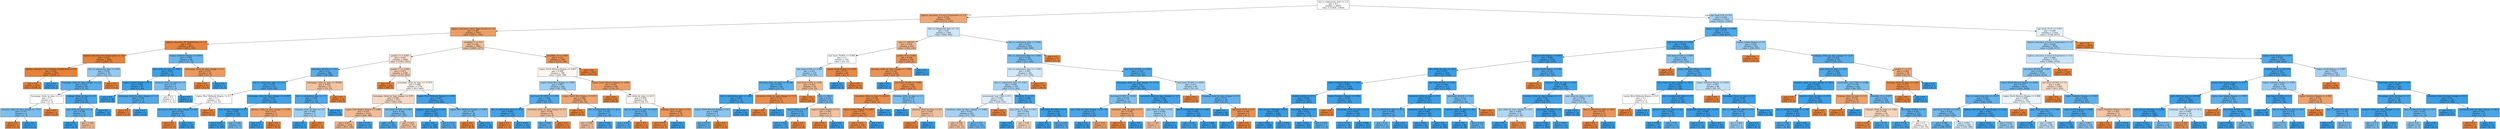 digraph Tree {
node [shape=box, style="filled", color="black"] ;
0 [label="due_vs_submission_date <= 1.0\ngini = 0.5\nsamples = 26852\nvalue = [13426, 13426]", fillcolor="#e5813900"] ;
1 [label="highest_education_A Level or Equivalent <= 1.0\ngini = 0.358\nsamples = 9357\nvalue = [7174, 2183]", fillcolor="#e58139b1"] ;
0 -> 1 [labeldistance=2.5, labelangle=45, headlabel="True"] ;
2 [label="highest_education_Lower Than A Level <= 1.0\ngini = 0.287\nsamples = 7953\nvalue = [6572, 1381]", fillcolor="#e58139c9"] ;
1 -> 2 ;
3 [label="highest_education_HE Qualification <= 1.0\ngini = 0.05\nsamples = 4071\nvalue = [3967, 104]", fillcolor="#e58139f8"] ;
2 -> 3 ;
4 [label="highest_education_No Formal quals <= 1.0\ngini = 0.016\nsamples = 3982\nvalue = [3950, 32]", fillcolor="#e58139fd"] ;
3 -> 4 ;
5 [label="highest_education_Post Graduate Qualification <= 0.5\ngini = 0.001\nsamples = 3937\nvalue = [3936, 1]", fillcolor="#e58139ff"] ;
4 -> 5 ;
6 [label="gini = 0.0\nsamples = 3936\nvalue = [3936, 0]", fillcolor="#e58139ff"] ;
5 -> 6 ;
7 [label="gini = 0.0\nsamples = 1\nvalue = [0, 1]", fillcolor="#399de5ff"] ;
5 -> 7 ;
8 [label="due_vs_submission_date <= 0.06\ngini = 0.429\nsamples = 45\nvalue = [14, 31]", fillcolor="#399de58c"] ;
4 -> 8 ;
9 [label="homepage_clicks_by_days_change <= -1.5\ngini = 0.239\nsamples = 36\nvalue = [5, 31]", fillcolor="#399de5d6"] ;
8 -> 9 ;
10 [label="homepage_clicks_by_days <= 1.0\ngini = 0.5\nsamples = 6\nvalue = [3, 3]", fillcolor="#e5813900"] ;
9 -> 10 ;
11 [label="resource_clicks_by_days_change <= -37.0\ngini = 0.375\nsamples = 4\nvalue = [1, 3]", fillcolor="#399de5aa"] ;
10 -> 11 ;
12 [label="gini = 0.0\nsamples = 1\nvalue = [1, 0]", fillcolor="#e58139ff"] ;
11 -> 12 ;
13 [label="gini = 0.0\nsamples = 3\nvalue = [0, 3]", fillcolor="#399de5ff"] ;
11 -> 13 ;
14 [label="gini = 0.0\nsamples = 2\nvalue = [2, 0]", fillcolor="#e58139ff"] ;
10 -> 14 ;
15 [label="subpage_clicks_by_days <= 0.5\ngini = 0.124\nsamples = 30\nvalue = [2, 28]", fillcolor="#399de5ed"] ;
9 -> 15 ;
16 [label="quiz_clicks_by_days <= 3.0\ngini = 0.298\nsamples = 11\nvalue = [2, 9]", fillcolor="#399de5c6"] ;
15 -> 16 ;
17 [label="gini = 0.0\nsamples = 8\nvalue = [0, 8]", fillcolor="#399de5ff"] ;
16 -> 17 ;
18 [label="gini = 0.444\nsamples = 3\nvalue = [2, 1]", fillcolor="#e581397f"] ;
16 -> 18 ;
19 [label="gini = 0.0\nsamples = 19\nvalue = [0, 19]", fillcolor="#399de5ff"] ;
15 -> 19 ;
20 [label="gini = 0.0\nsamples = 9\nvalue = [9, 0]", fillcolor="#e58139ff"] ;
8 -> 20 ;
21 [label="region_Yorkshire Region <= 0.003\ngini = 0.309\nsamples = 89\nvalue = [17, 72]", fillcolor="#399de5c3"] ;
3 -> 21 ;
22 [label="quiz_clicks_by_days <= 100.0\ngini = 0.055\nsamples = 71\nvalue = [2, 69]", fillcolor="#399de5f8"] ;
21 -> 22 ;
23 [label="region_London Region <= 0.5\ngini = 0.029\nsamples = 67\nvalue = [1, 66]", fillcolor="#399de5fb"] ;
22 -> 23 ;
24 [label="gini = 0.0\nsamples = 58\nvalue = [0, 58]", fillcolor="#399de5ff"] ;
23 -> 24 ;
25 [label="homepage_clicks_by_days_change <= -1.5\ngini = 0.198\nsamples = 9\nvalue = [1, 8]", fillcolor="#399de5df"] ;
23 -> 25 ;
26 [label="gini = 0.0\nsamples = 1\nvalue = [1, 0]", fillcolor="#e58139ff"] ;
25 -> 26 ;
27 [label="gini = 0.0\nsamples = 8\nvalue = [0, 8]", fillcolor="#399de5ff"] ;
25 -> 27 ;
28 [label="forumng_clicks_by_days <= 1.5\ngini = 0.375\nsamples = 4\nvalue = [1, 3]", fillcolor="#399de5aa"] ;
22 -> 28 ;
29 [label="gini = 0.5\nsamples = 2\nvalue = [1, 1]", fillcolor="#e5813900"] ;
28 -> 29 ;
30 [label="gini = 0.0\nsamples = 2\nvalue = [0, 2]", fillcolor="#399de5ff"] ;
28 -> 30 ;
31 [label="homepage_clicks_by_days_change <= 2.5\ngini = 0.278\nsamples = 18\nvalue = [15, 3]", fillcolor="#e58139cc"] ;
21 -> 31 ;
32 [label="gini = 0.0\nsamples = 15\nvalue = [15, 0]", fillcolor="#e58139ff"] ;
31 -> 32 ;
33 [label="gini = 0.0\nsamples = 3\nvalue = [0, 3]", fillcolor="#399de5ff"] ;
31 -> 33 ;
34 [label="disability_Y <= 0.0\ngini = 0.441\nsamples = 3882\nvalue = [2605, 1277]", fillcolor="#e5813982"] ;
2 -> 34 ;
35 [label="gender_F <= 0.001\ngini = 0.493\nsamples = 2484\nvalue = [1393, 1091]", fillcolor="#e5813937"] ;
34 -> 35 ;
36 [label="imd_band_40-50% <= 0.03\ngini = 0.23\nsamples = 286\nvalue = [38, 248]", fillcolor="#399de5d8"] ;
35 -> 36 ;
37 [label="due_vs_submission_date <= -23.5\ngini = 0.137\nsamples = 257\nvalue = [19, 238]", fillcolor="#399de5eb"] ;
36 -> 37 ;
38 [label="region_West Midlands Region <= 0.5\ngini = 0.5\nsamples = 20\nvalue = [10, 10]", fillcolor="#e5813900"] ;
37 -> 38 ;
39 [label="oucontent_clicks_by_days_change <= -4.0\ngini = 0.165\nsamples = 11\nvalue = [1, 10]", fillcolor="#399de5e6"] ;
38 -> 39 ;
40 [label="gini = 0.0\nsamples = 1\nvalue = [1, 0]", fillcolor="#e58139ff"] ;
39 -> 40 ;
41 [label="gini = 0.0\nsamples = 10\nvalue = [0, 10]", fillcolor="#399de5ff"] ;
39 -> 41 ;
42 [label="gini = 0.0\nsamples = 9\nvalue = [9, 0]", fillcolor="#e58139ff"] ;
38 -> 42 ;
43 [label="homepage_clicks_by_days_change <= 26.306\ngini = 0.073\nsamples = 237\nvalue = [9, 228]", fillcolor="#399de5f5"] ;
37 -> 43 ;
44 [label="num_of_prev_attempts <= 0.5\ngini = 0.042\nsamples = 232\nvalue = [5, 227]", fillcolor="#399de5f9"] ;
43 -> 44 ;
45 [label="gini = 0.027\nsamples = 223\nvalue = [3, 220]", fillcolor="#399de5fc"] ;
44 -> 45 ;
46 [label="gini = 0.346\nsamples = 9\nvalue = [2, 7]", fillcolor="#399de5b6"] ;
44 -> 46 ;
47 [label="glossary_clicks_by_days_change <= 0.301\ngini = 0.32\nsamples = 5\nvalue = [4, 1]", fillcolor="#e58139bf"] ;
43 -> 47 ;
48 [label="gini = 0.0\nsamples = 1\nvalue = [0, 1]", fillcolor="#399de5ff"] ;
47 -> 48 ;
49 [label="gini = 0.0\nsamples = 4\nvalue = [4, 0]", fillcolor="#e58139ff"] ;
47 -> 49 ;
50 [label="homepage_clicks_by_days <= 29.082\ngini = 0.452\nsamples = 29\nvalue = [19, 10]", fillcolor="#e5813979"] ;
36 -> 50 ;
51 [label="due_vs_submission_date <= -7.5\ngini = 0.165\nsamples = 11\nvalue = [1, 10]", fillcolor="#399de5e6"] ;
50 -> 51 ;
52 [label="subpage_clicks_by_days <= 3.0\ngini = 0.444\nsamples = 3\nvalue = [1, 2]", fillcolor="#399de57f"] ;
51 -> 52 ;
53 [label="gini = 0.0\nsamples = 2\nvalue = [0, 2]", fillcolor="#399de5ff"] ;
52 -> 53 ;
54 [label="gini = 0.0\nsamples = 1\nvalue = [1, 0]", fillcolor="#e58139ff"] ;
52 -> 54 ;
55 [label="gini = 0.0\nsamples = 8\nvalue = [0, 8]", fillcolor="#399de5ff"] ;
51 -> 55 ;
56 [label="gini = 0.0\nsamples = 18\nvalue = [18, 0]", fillcolor="#e58139ff"] ;
50 -> 56 ;
57 [label="gender_F <= 0.999\ngini = 0.473\nsamples = 2198\nvalue = [1355, 843]", fillcolor="#e5813960"] ;
35 -> 57 ;
58 [label="gini = 0.0\nsamples = 442\nvalue = [442, 0]", fillcolor="#e58139ff"] ;
57 -> 58 ;
59 [label="homepage_clicks_by_days <= 15.976\ngini = 0.499\nsamples = 1756\nvalue = [913, 843]", fillcolor="#e5813914"] ;
57 -> 59 ;
60 [label="homepage_clicks_by_days_change <= 0.95\ngini = 0.485\nsamples = 1537\nvalue = [903, 634]", fillcolor="#e581394c"] ;
59 -> 60 ;
61 [label="region_East Anglian Region <= 0.986\ngini = 0.435\nsamples = 1215\nvalue = [826, 389]", fillcolor="#e5813987"] ;
60 -> 61 ;
62 [label="gini = 0.412\nsamples = 1159\nvalue = [823, 336]", fillcolor="#e5813997"] ;
61 -> 62 ;
63 [label="gini = 0.101\nsamples = 56\nvalue = [3, 53]", fillcolor="#399de5f1"] ;
61 -> 63 ;
64 [label="imd_band_10-20% <= 0.003\ngini = 0.364\nsamples = 322\nvalue = [77, 245]", fillcolor="#399de5af"] ;
60 -> 64 ;
65 [label="gini = 0.156\nsamples = 235\nvalue = [20, 215]", fillcolor="#399de5e7"] ;
64 -> 65 ;
66 [label="gini = 0.452\nsamples = 87\nvalue = [57, 30]", fillcolor="#e5813979"] ;
64 -> 66 ;
67 [label="region_West Midlands Region <= 0.006\ngini = 0.087\nsamples = 219\nvalue = [10, 209]", fillcolor="#399de5f3"] ;
59 -> 67 ;
68 [label="subpage_clicks_by_days <= 8.5\ngini = 0.021\nsamples = 185\nvalue = [2, 183]", fillcolor="#399de5fc"] ;
67 -> 68 ;
69 [label="gini = 0.0\nsamples = 169\nvalue = [0, 169]", fillcolor="#399de5ff"] ;
68 -> 69 ;
70 [label="gini = 0.219\nsamples = 16\nvalue = [2, 14]", fillcolor="#399de5db"] ;
68 -> 70 ;
71 [label="region_West Midlands Region <= 0.905\ngini = 0.36\nsamples = 34\nvalue = [8, 26]", fillcolor="#399de5b1"] ;
67 -> 71 ;
72 [label="gini = 0.0\nsamples = 8\nvalue = [8, 0]", fillcolor="#e58139ff"] ;
71 -> 72 ;
73 [label="gini = 0.0\nsamples = 26\nvalue = [0, 26]", fillcolor="#399de5ff"] ;
71 -> 73 ;
74 [label="disability_N <= 0.001\ngini = 0.231\nsamples = 1398\nvalue = [1212, 186]", fillcolor="#e58139d8"] ;
34 -> 74 ;
75 [label="region_North Western Region <= 0.007\ngini = 0.499\nsamples = 386\nvalue = [200, 186]", fillcolor="#e5813912"] ;
74 -> 75 ;
76 [label="region_South West Region <= 0.005\ngini = 0.447\nsamples = 240\nvalue = [81, 159]", fillcolor="#399de57d"] ;
75 -> 76 ;
77 [label="imd_band_90-100% <= 0.109\ngini = 0.209\nsamples = 160\nvalue = [19, 141]", fillcolor="#399de5dd"] ;
76 -> 77 ;
78 [label="due_vs_submission_date <= -45.0\ngini = 0.094\nsamples = 142\nvalue = [7, 135]", fillcolor="#399de5f2"] ;
77 -> 78 ;
79 [label="gini = 0.0\nsamples = 1\nvalue = [1, 0]", fillcolor="#e58139ff"] ;
78 -> 79 ;
80 [label="gini = 0.081\nsamples = 141\nvalue = [6, 135]", fillcolor="#399de5f4"] ;
78 -> 80 ;
81 [label="oucontent_clicks_by_days_change <= 2.5\ngini = 0.444\nsamples = 18\nvalue = [12, 6]", fillcolor="#e581397f"] ;
77 -> 81 ;
82 [label="gini = 0.245\nsamples = 7\nvalue = [1, 6]", fillcolor="#399de5d4"] ;
81 -> 82 ;
83 [label="gini = 0.0\nsamples = 11\nvalue = [11, 0]", fillcolor="#e58139ff"] ;
81 -> 83 ;
84 [label="region_South West Region <= 0.972\ngini = 0.349\nsamples = 80\nvalue = [62, 18]", fillcolor="#e58139b5"] ;
76 -> 84 ;
85 [label="gini = 0.0\nsamples = 59\nvalue = [59, 0]", fillcolor="#e58139ff"] ;
84 -> 85 ;
86 [label="due_vs_submission_date <= -23.5\ngini = 0.245\nsamples = 21\nvalue = [3, 18]", fillcolor="#399de5d4"] ;
84 -> 86 ;
87 [label="gini = 0.444\nsamples = 3\nvalue = [2, 1]", fillcolor="#e581397f"] ;
86 -> 87 ;
88 [label="gini = 0.105\nsamples = 18\nvalue = [1, 17]", fillcolor="#399de5f0"] ;
86 -> 88 ;
89 [label="region_North Western Region <= 0.991\ngini = 0.301\nsamples = 146\nvalue = [119, 27]", fillcolor="#e58139c5"] ;
75 -> 89 ;
90 [label="gini = 0.0\nsamples = 90\nvalue = [90, 0]", fillcolor="#e58139ff"] ;
89 -> 90 ;
91 [label="quiz_clicks_by_days <= 42.5\ngini = 0.499\nsamples = 56\nvalue = [29, 27]", fillcolor="#e5813912"] ;
89 -> 91 ;
92 [label="due_vs_submission_date <= 0.019\ngini = 0.293\nsamples = 28\nvalue = [5, 23]", fillcolor="#399de5c8"] ;
91 -> 92 ;
93 [label="gini = 0.204\nsamples = 26\nvalue = [3, 23]", fillcolor="#399de5de"] ;
92 -> 93 ;
94 [label="gini = 0.0\nsamples = 2\nvalue = [2, 0]", fillcolor="#e58139ff"] ;
92 -> 94 ;
95 [label="subpage_clicks_by_days <= 4.5\ngini = 0.245\nsamples = 28\nvalue = [24, 4]", fillcolor="#e58139d4"] ;
91 -> 95 ;
96 [label="gini = 0.077\nsamples = 25\nvalue = [24, 1]", fillcolor="#e58139f4"] ;
95 -> 96 ;
97 [label="gini = 0.0\nsamples = 3\nvalue = [0, 3]", fillcolor="#399de5ff"] ;
95 -> 97 ;
98 [label="gini = 0.0\nsamples = 1012\nvalue = [1012, 0]", fillcolor="#e58139ff"] ;
74 -> 98 ;
99 [label="due_vs_submission_date <= -7.0\ngini = 0.49\nsamples = 1404\nvalue = [602, 802]", fillcolor="#399de540"] ;
1 -> 99 ;
100 [label="date <= 166.057\ngini = 0.416\nsamples = 454\nvalue = [320, 134]", fillcolor="#e5813994"] ;
99 -> 100 ;
101 [label="imd_band_70-80% <= 0.009\ngini = 0.5\nsamples = 185\nvalue = [92, 93]", fillcolor="#399de503"] ;
100 -> 101 ;
102 [label="imd_band_0-10% <= 0.005\ngini = 0.451\nsamples = 137\nvalue = [47, 90]", fillcolor="#399de57a"] ;
101 -> 102 ;
103 [label="forumng_clicks_by_days <= 16.169\ngini = 0.252\nsamples = 88\nvalue = [13, 75]", fillcolor="#399de5d3"] ;
102 -> 103 ;
104 [label="due_vs_submission_date <= -36.0\ngini = 0.051\nsamples = 76\nvalue = [2, 74]", fillcolor="#399de5f8"] ;
103 -> 104 ;
105 [label="region_North Western Region <= 0.5\ngini = 0.408\nsamples = 7\nvalue = [2, 5]", fillcolor="#399de599"] ;
104 -> 105 ;
106 [label="gini = 0.278\nsamples = 6\nvalue = [1, 5]", fillcolor="#399de5cc"] ;
105 -> 106 ;
107 [label="gini = 0.0\nsamples = 1\nvalue = [1, 0]", fillcolor="#e58139ff"] ;
105 -> 107 ;
108 [label="gini = 0.0\nsamples = 69\nvalue = [0, 69]", fillcolor="#399de5ff"] ;
104 -> 108 ;
109 [label="oucontent_clicks_by_days_change <= 12.5\ngini = 0.153\nsamples = 12\nvalue = [11, 1]", fillcolor="#e58139e8"] ;
103 -> 109 ;
110 [label="gini = 0.0\nsamples = 11\nvalue = [11, 0]", fillcolor="#e58139ff"] ;
109 -> 110 ;
111 [label="gini = 0.0\nsamples = 1\nvalue = [0, 1]", fillcolor="#399de5ff"] ;
109 -> 111 ;
112 [label="imd_band_0-10% <= 0.99\ngini = 0.425\nsamples = 49\nvalue = [34, 15]", fillcolor="#e581398e"] ;
102 -> 112 ;
113 [label="gini = 0.0\nsamples = 30\nvalue = [30, 0]", fillcolor="#e58139ff"] ;
112 -> 113 ;
114 [label="date <= 145.0\ngini = 0.332\nsamples = 19\nvalue = [4, 15]", fillcolor="#399de5bb"] ;
112 -> 114 ;
115 [label="region_Wales <= 0.5\ngini = 0.219\nsamples = 16\nvalue = [2, 14]", fillcolor="#399de5db"] ;
114 -> 115 ;
116 [label="gini = 0.124\nsamples = 15\nvalue = [1, 14]", fillcolor="#399de5ed"] ;
115 -> 116 ;
117 [label="gini = 0.0\nsamples = 1\nvalue = [1, 0]", fillcolor="#e58139ff"] ;
115 -> 117 ;
118 [label="region_London Region <= 0.5\ngini = 0.444\nsamples = 3\nvalue = [2, 1]", fillcolor="#e581397f"] ;
114 -> 118 ;
119 [label="gini = 0.0\nsamples = 2\nvalue = [2, 0]", fillcolor="#e58139ff"] ;
118 -> 119 ;
120 [label="gini = 0.0\nsamples = 1\nvalue = [0, 1]", fillcolor="#399de5ff"] ;
118 -> 120 ;
121 [label="region_South Region <= 0.009\ngini = 0.117\nsamples = 48\nvalue = [45, 3]", fillcolor="#e58139ee"] ;
101 -> 121 ;
122 [label="gini = 0.0\nsamples = 3\nvalue = [0, 3]", fillcolor="#399de5ff"] ;
121 -> 122 ;
123 [label="gini = 0.0\nsamples = 45\nvalue = [45, 0]", fillcolor="#e58139ff"] ;
121 -> 123 ;
124 [label="gender_M <= 0.992\ngini = 0.258\nsamples = 269\nvalue = [228, 41]", fillcolor="#e58139d1"] ;
100 -> 124 ;
125 [label="forumng_clicks_by_days_change <= -7.999\ngini = 0.226\nsamples = 262\nvalue = [228, 34]", fillcolor="#e58139d9"] ;
124 -> 125 ;
126 [label="gini = 0.0\nsamples = 7\nvalue = [0, 7]", fillcolor="#399de5ff"] ;
125 -> 126 ;
127 [label="imd_band_10-20% <= 0.985\ngini = 0.189\nsamples = 255\nvalue = [228, 27]", fillcolor="#e58139e1"] ;
125 -> 127 ;
128 [label="oucontent_clicks_by_days <= 44.812\ngini = 0.156\nsamples = 247\nvalue = [226, 21]", fillcolor="#e58139e7"] ;
127 -> 128 ;
129 [label="region_London Region <= 0.985\ngini = 0.13\nsamples = 243\nvalue = [226, 17]", fillcolor="#e58139ec"] ;
128 -> 129 ;
130 [label="gini = 0.103\nsamples = 239\nvalue = [226, 13]", fillcolor="#e58139f0"] ;
129 -> 130 ;
131 [label="gini = 0.0\nsamples = 4\nvalue = [0, 4]", fillcolor="#399de5ff"] ;
129 -> 131 ;
132 [label="gini = 0.0\nsamples = 4\nvalue = [0, 4]", fillcolor="#399de5ff"] ;
128 -> 132 ;
133 [label="forumng_clicks_by_days <= 1.5\ngini = 0.375\nsamples = 8\nvalue = [2, 6]", fillcolor="#399de5aa"] ;
127 -> 133 ;
134 [label="gini = 0.0\nsamples = 5\nvalue = [0, 5]", fillcolor="#399de5ff"] ;
133 -> 134 ;
135 [label="glossary_clicks_by_days <= 4.5\ngini = 0.444\nsamples = 3\nvalue = [2, 1]", fillcolor="#e581397f"] ;
133 -> 135 ;
136 [label="gini = 0.0\nsamples = 2\nvalue = [2, 0]", fillcolor="#e58139ff"] ;
135 -> 136 ;
137 [label="gini = 0.0\nsamples = 1\nvalue = [0, 1]", fillcolor="#399de5ff"] ;
135 -> 137 ;
138 [label="gini = 0.0\nsamples = 7\nvalue = [0, 7]", fillcolor="#399de5ff"] ;
124 -> 138 ;
139 [label="due_vs_submission_date <= 0.002\ngini = 0.417\nsamples = 950\nvalue = [282, 668]", fillcolor="#399de593"] ;
99 -> 139 ;
140 [label="due_vs_submission_date <= -1.001\ngini = 0.365\nsamples = 879\nvalue = [211, 668]", fillcolor="#399de5ae"] ;
139 -> 140 ;
141 [label="due_vs_submission_date <= -1.995\ngini = 0.491\nsamples = 362\nvalue = [157, 205]", fillcolor="#399de53c"] ;
140 -> 141 ;
142 [label="due_vs_submission_date <= -2.011\ngini = 0.458\nsamples = 318\nvalue = [113, 205]", fillcolor="#399de572"] ;
141 -> 142 ;
143 [label="assessment_type_CMA <= 0.5\ngini = 0.495\nsamples = 241\nvalue = [109, 132]", fillcolor="#399de52c"] ;
142 -> 143 ;
144 [label="oucontent_clicks_by_days_change <= -0.061\ngini = 0.455\nsamples = 203\nvalue = [71, 132]", fillcolor="#399de576"] ;
143 -> 144 ;
145 [label="gini = 0.448\nsamples = 62\nvalue = [41, 21]", fillcolor="#e581397c"] ;
144 -> 145 ;
146 [label="gini = 0.335\nsamples = 141\nvalue = [30, 111]", fillcolor="#399de5ba"] ;
144 -> 146 ;
147 [label="gini = 0.0\nsamples = 38\nvalue = [38, 0]", fillcolor="#e58139ff"] ;
143 -> 147 ;
148 [label="disability_N <= 0.5\ngini = 0.098\nsamples = 77\nvalue = [4, 73]", fillcolor="#399de5f1"] ;
142 -> 148 ;
149 [label="quiz_clicks_by_days <= 20.5\ngini = 0.469\nsamples = 8\nvalue = [3, 5]", fillcolor="#399de566"] ;
148 -> 149 ;
150 [label="gini = 0.0\nsamples = 3\nvalue = [0, 3]", fillcolor="#399de5ff"] ;
149 -> 150 ;
151 [label="gini = 0.48\nsamples = 5\nvalue = [3, 2]", fillcolor="#e5813955"] ;
149 -> 151 ;
152 [label="imd_band_90-100% <= 0.5\ngini = 0.029\nsamples = 69\nvalue = [1, 68]", fillcolor="#399de5fb"] ;
148 -> 152 ;
153 [label="gini = 0.0\nsamples = 61\nvalue = [0, 61]", fillcolor="#399de5ff"] ;
152 -> 153 ;
154 [label="gini = 0.219\nsamples = 8\nvalue = [1, 7]", fillcolor="#399de5db"] ;
152 -> 154 ;
155 [label="gini = 0.0\nsamples = 44\nvalue = [44, 0]", fillcolor="#e58139ff"] ;
141 -> 155 ;
156 [label="imd_band_20-30% <= 0.019\ngini = 0.187\nsamples = 517\nvalue = [54, 463]", fillcolor="#399de5e1"] ;
140 -> 156 ;
157 [label="homepage_clicks_by_days_change <= -0.032\ngini = 0.12\nsamples = 451\nvalue = [29, 422]", fillcolor="#399de5ed"] ;
156 -> 157 ;
158 [label="imd_band_0-10% <= 0.016\ngini = 0.378\nsamples = 71\nvalue = [18, 53]", fillcolor="#399de5a8"] ;
157 -> 158 ;
159 [label="quiz_clicks_by_days_change <= 41.176\ngini = 0.14\nsamples = 53\nvalue = [4, 49]", fillcolor="#399de5ea"] ;
158 -> 159 ;
160 [label="gini = 0.0\nsamples = 48\nvalue = [0, 48]", fillcolor="#399de5ff"] ;
159 -> 160 ;
161 [label="gini = 0.32\nsamples = 5\nvalue = [4, 1]", fillcolor="#e58139bf"] ;
159 -> 161 ;
162 [label="oucontent_clicks_by_days <= 3.5\ngini = 0.346\nsamples = 18\nvalue = [14, 4]", fillcolor="#e58139b6"] ;
158 -> 162 ;
163 [label="gini = 0.0\nsamples = 14\nvalue = [14, 0]", fillcolor="#e58139ff"] ;
162 -> 163 ;
164 [label="gini = 0.0\nsamples = 4\nvalue = [0, 4]", fillcolor="#399de5ff"] ;
162 -> 164 ;
165 [label="oucontent_clicks_by_days_change <= -2.5\ngini = 0.056\nsamples = 380\nvalue = [11, 369]", fillcolor="#399de5f7"] ;
157 -> 165 ;
166 [label="quiz_clicks_by_days <= 8.5\ngini = 0.444\nsamples = 6\nvalue = [2, 4]", fillcolor="#399de57f"] ;
165 -> 166 ;
167 [label="gini = 0.444\nsamples = 3\nvalue = [2, 1]", fillcolor="#e581397f"] ;
166 -> 167 ;
168 [label="gini = 0.0\nsamples = 3\nvalue = [0, 3]", fillcolor="#399de5ff"] ;
166 -> 168 ;
169 [label="due_vs_submission_date <= -0.047\ngini = 0.047\nsamples = 374\nvalue = [9, 365]", fillcolor="#399de5f9"] ;
165 -> 169 ;
170 [label="gini = 0.116\nsamples = 129\nvalue = [8, 121]", fillcolor="#399de5ee"] ;
169 -> 170 ;
171 [label="gini = 0.008\nsamples = 245\nvalue = [1, 244]", fillcolor="#399de5fe"] ;
169 -> 171 ;
172 [label="imd_band_20-30% <= 0.962\ngini = 0.471\nsamples = 66\nvalue = [25, 41]", fillcolor="#399de564"] ;
156 -> 172 ;
173 [label="gini = 0.0\nsamples = 17\nvalue = [17, 0]", fillcolor="#e58139ff"] ;
172 -> 173 ;
174 [label="forumng_clicks_by_days_change <= 9.5\ngini = 0.273\nsamples = 49\nvalue = [8, 41]", fillcolor="#399de5cd"] ;
172 -> 174 ;
175 [label="gini = 0.0\nsamples = 40\nvalue = [0, 40]", fillcolor="#399de5ff"] ;
174 -> 175 ;
176 [label="age_band_35-55 <= 0.5\ngini = 0.198\nsamples = 9\nvalue = [8, 1]", fillcolor="#e58139df"] ;
174 -> 176 ;
177 [label="gini = 0.0\nsamples = 1\nvalue = [0, 1]", fillcolor="#399de5ff"] ;
176 -> 177 ;
178 [label="gini = 0.0\nsamples = 8\nvalue = [8, 0]", fillcolor="#e58139ff"] ;
176 -> 178 ;
179 [label="gini = 0.0\nsamples = 71\nvalue = [71, 0]", fillcolor="#e58139ff"] ;
139 -> 179 ;
180 [label="age_band_0-35 <= 0.0\ngini = 0.459\nsamples = 17495\nvalue = [6252, 11243]", fillcolor="#399de571"] ;
0 -> 180 [labeldistance=2.5, labelangle=-45, headlabel="False"] ;
181 [label="region_London Region <= 0.006\ngini = 0.177\nsamples = 5179\nvalue = [508, 4671]", fillcolor="#399de5e3"] ;
180 -> 181 ;
182 [label="imd_band_0-10% <= 0.008\ngini = 0.096\nsamples = 4256\nvalue = [216, 4040]", fillcolor="#399de5f1"] ;
181 -> 182 ;
183 [label="region_South Region <= 0.005\ngini = 0.046\nsamples = 3794\nvalue = [89, 3705]", fillcolor="#399de5f9"] ;
182 -> 183 ;
184 [label="quiz_clicks_by_days <= 29.5\ngini = 0.017\nsamples = 3181\nvalue = [27, 3154]", fillcolor="#399de5fd"] ;
183 -> 184 ;
185 [label="region_Yorkshire Region <= 0.481\ngini = 0.007\nsamples = 2709\nvalue = [10, 2699]", fillcolor="#399de5fe"] ;
184 -> 185 ;
186 [label="studied_credits <= 37.5\ngini = 0.004\nsamples = 2457\nvalue = [5, 2452]", fillcolor="#399de5fe"] ;
185 -> 186 ;
187 [label="num_of_prev_attempts <= 0.5\ngini = 0.003\nsamples = 2282\nvalue = [3, 2279]", fillcolor="#399de5ff"] ;
186 -> 187 ;
188 [label="gini = 0.002\nsamples = 2249\nvalue = [2, 2247]", fillcolor="#399de5ff"] ;
187 -> 188 ;
189 [label="gini = 0.059\nsamples = 33\nvalue = [1, 32]", fillcolor="#399de5f7"] ;
187 -> 189 ;
190 [label="imd_band_70-80% <= 0.5\ngini = 0.023\nsamples = 175\nvalue = [2, 173]", fillcolor="#399de5fc"] ;
186 -> 190 ;
191 [label="gini = 0.012\nsamples = 168\nvalue = [1, 167]", fillcolor="#399de5fd"] ;
190 -> 191 ;
192 [label="gini = 0.245\nsamples = 7\nvalue = [1, 6]", fillcolor="#399de5d4"] ;
190 -> 192 ;
193 [label="region_Yorkshire Region <= 0.982\ngini = 0.039\nsamples = 252\nvalue = [5, 247]", fillcolor="#399de5fa"] ;
185 -> 193 ;
194 [label="gini = 0.0\nsamples = 2\nvalue = [2, 0]", fillcolor="#e58139ff"] ;
193 -> 194 ;
195 [label="homepage_clicks_by_days <= 0.5\ngini = 0.024\nsamples = 250\nvalue = [3, 247]", fillcolor="#399de5fc"] ;
193 -> 195 ;
196 [label="gini = 0.105\nsamples = 36\nvalue = [2, 34]", fillcolor="#399de5f0"] ;
195 -> 196 ;
197 [label="gini = 0.009\nsamples = 214\nvalue = [1, 213]", fillcolor="#399de5fe"] ;
195 -> 197 ;
198 [label="imd_band_40-50% <= 0.031\ngini = 0.069\nsamples = 472\nvalue = [17, 455]", fillcolor="#399de5f5"] ;
184 -> 198 ;
199 [label="oucontent_clicks_by_days <= 0.5\ngini = 0.019\nsamples = 415\nvalue = [4, 411]", fillcolor="#399de5fd"] ;
198 -> 199 ;
200 [label="due_vs_submission_date <= 18.5\ngini = 0.198\nsamples = 27\nvalue = [3, 24]", fillcolor="#399de5df"] ;
199 -> 200 ;
201 [label="gini = 0.32\nsamples = 15\nvalue = [3, 12]", fillcolor="#399de5bf"] ;
200 -> 201 ;
202 [label="gini = 0.0\nsamples = 12\nvalue = [0, 12]", fillcolor="#399de5ff"] ;
200 -> 202 ;
203 [label="oucontent_clicks_by_days <= 17.5\ngini = 0.005\nsamples = 388\nvalue = [1, 387]", fillcolor="#399de5fe"] ;
199 -> 203 ;
204 [label="gini = 0.041\nsamples = 48\nvalue = [1, 47]", fillcolor="#399de5fa"] ;
203 -> 204 ;
205 [label="gini = 0.0\nsamples = 340\nvalue = [0, 340]", fillcolor="#399de5ff"] ;
203 -> 205 ;
206 [label="imd_band_30-40% <= 0.08\ngini = 0.352\nsamples = 57\nvalue = [13, 44]", fillcolor="#399de5b4"] ;
198 -> 206 ;
207 [label="resource_clicks_by_days <= 15.5\ngini = 0.043\nsamples = 45\nvalue = [1, 44]", fillcolor="#399de5f9"] ;
206 -> 207 ;
208 [label="gini = 0.0\nsamples = 39\nvalue = [0, 39]", fillcolor="#399de5ff"] ;
207 -> 208 ;
209 [label="gini = 0.278\nsamples = 6\nvalue = [1, 5]", fillcolor="#399de5cc"] ;
207 -> 209 ;
210 [label="gini = 0.0\nsamples = 12\nvalue = [12, 0]", fillcolor="#e58139ff"] ;
206 -> 210 ;
211 [label="region_South Region <= 0.98\ngini = 0.182\nsamples = 613\nvalue = [62, 551]", fillcolor="#399de5e2"] ;
183 -> 211 ;
212 [label="gini = 0.0\nsamples = 35\nvalue = [35, 0]", fillcolor="#e58139ff"] ;
211 -> 212 ;
213 [label="resource_clicks_by_days <= 10.5\ngini = 0.089\nsamples = 578\nvalue = [27, 551]", fillcolor="#399de5f3"] ;
211 -> 213 ;
214 [label="resource_clicks_by_days_change <= -1.5\ngini = 0.05\nsamples = 541\nvalue = [14, 527]", fillcolor="#399de5f8"] ;
213 -> 214 ;
215 [label="quiz_clicks_by_days_change <= 18.5\ngini = 0.469\nsamples = 32\nvalue = [12, 20]", fillcolor="#399de566"] ;
214 -> 215 ;
216 [label="gini = 0.0\nsamples = 19\nvalue = [0, 19]", fillcolor="#399de5ff"] ;
215 -> 216 ;
217 [label="gini = 0.142\nsamples = 13\nvalue = [12, 1]", fillcolor="#e58139ea"] ;
215 -> 217 ;
218 [label="imd_band_20-30% <= 0.5\ngini = 0.008\nsamples = 509\nvalue = [2, 507]", fillcolor="#399de5fe"] ;
214 -> 218 ;
219 [label="gini = 0.004\nsamples = 487\nvalue = [1, 486]", fillcolor="#399de5fe"] ;
218 -> 219 ;
220 [label="gini = 0.087\nsamples = 22\nvalue = [1, 21]", fillcolor="#399de5f3"] ;
218 -> 220 ;
221 [label="quiz_clicks_by_days <= 46.5\ngini = 0.456\nsamples = 37\nvalue = [13, 24]", fillcolor="#399de575"] ;
213 -> 221 ;
222 [label="gini = 0.0\nsamples = 22\nvalue = [0, 22]", fillcolor="#399de5ff"] ;
221 -> 222 ;
223 [label="due_vs_submission_date <= 86.0\ngini = 0.231\nsamples = 15\nvalue = [13, 2]", fillcolor="#e58139d8"] ;
221 -> 223 ;
224 [label="gini = 0.0\nsamples = 13\nvalue = [13, 0]", fillcolor="#e58139ff"] ;
223 -> 224 ;
225 [label="gini = 0.0\nsamples = 2\nvalue = [0, 2]", fillcolor="#399de5ff"] ;
223 -> 225 ;
226 [label="imd_band_0-10% <= 0.998\ngini = 0.399\nsamples = 462\nvalue = [127, 335]", fillcolor="#399de59e"] ;
182 -> 226 ;
227 [label="gini = 0.0\nsamples = 87\nvalue = [87, 0]", fillcolor="#e58139ff"] ;
226 -> 227 ;
228 [label="region_Yorkshire Region <= 0.001\ngini = 0.191\nsamples = 375\nvalue = [40, 335]", fillcolor="#399de5e1"] ;
226 -> 228 ;
229 [label="quiz_clicks_by_days_change <= -19.5\ngini = 0.034\nsamples = 289\nvalue = [5, 284]", fillcolor="#399de5fb"] ;
228 -> 229 ;
230 [label="region_West Midlands Region <= 0.5\ngini = 0.5\nsamples = 2\nvalue = [1, 1]", fillcolor="#e5813900"] ;
229 -> 230 ;
231 [label="gini = 0.0\nsamples = 1\nvalue = [1, 0]", fillcolor="#e58139ff"] ;
230 -> 231 ;
232 [label="gini = 0.0\nsamples = 1\nvalue = [0, 1]", fillcolor="#399de5ff"] ;
230 -> 232 ;
233 [label="due_vs_submission_date <= 3.5\ngini = 0.027\nsamples = 287\nvalue = [4, 283]", fillcolor="#399de5fb"] ;
229 -> 233 ;
234 [label="resource_clicks_by_days <= 4.5\ngini = 0.082\nsamples = 70\nvalue = [3, 67]", fillcolor="#399de5f4"] ;
233 -> 234 ;
235 [label="gini = 0.034\nsamples = 57\nvalue = [1, 56]", fillcolor="#399de5fa"] ;
234 -> 235 ;
236 [label="gini = 0.26\nsamples = 13\nvalue = [2, 11]", fillcolor="#399de5d1"] ;
234 -> 236 ;
237 [label="homepage_clicks_by_days <= 0.5\ngini = 0.009\nsamples = 217\nvalue = [1, 216]", fillcolor="#399de5fe"] ;
233 -> 237 ;
238 [label="gini = 0.077\nsamples = 25\nvalue = [1, 24]", fillcolor="#399de5f4"] ;
237 -> 238 ;
239 [label="gini = 0.0\nsamples = 192\nvalue = [0, 192]", fillcolor="#399de5ff"] ;
237 -> 239 ;
240 [label="region_Yorkshire Region <= 0.923\ngini = 0.483\nsamples = 86\nvalue = [35, 51]", fillcolor="#399de550"] ;
228 -> 240 ;
241 [label="gini = 0.0\nsamples = 34\nvalue = [34, 0]", fillcolor="#e58139ff"] ;
240 -> 241 ;
242 [label="homepage_clicks_by_days <= 0.5\ngini = 0.038\nsamples = 52\nvalue = [1, 51]", fillcolor="#399de5fa"] ;
240 -> 242 ;
243 [label="due_vs_submission_date <= 21.0\ngini = 0.18\nsamples = 10\nvalue = [1, 9]", fillcolor="#399de5e3"] ;
242 -> 243 ;
244 [label="gini = 0.444\nsamples = 3\nvalue = [1, 2]", fillcolor="#399de57f"] ;
243 -> 244 ;
245 [label="gini = 0.0\nsamples = 7\nvalue = [0, 7]", fillcolor="#399de5ff"] ;
243 -> 245 ;
246 [label="gini = 0.0\nsamples = 42\nvalue = [0, 42]", fillcolor="#399de5ff"] ;
242 -> 246 ;
247 [label="region_London Region <= 1.0\ngini = 0.433\nsamples = 923\nvalue = [292, 631]", fillcolor="#399de589"] ;
181 -> 247 ;
248 [label="gini = 0.0\nsamples = 191\nvalue = [191, 0]", fillcolor="#e58139ff"] ;
247 -> 248 ;
249 [label="subpage_clicks_by_days_change <= 12.37\ngini = 0.238\nsamples = 732\nvalue = [101, 631]", fillcolor="#399de5d6"] ;
247 -> 249 ;
250 [label="quiz_clicks_by_days <= 24.5\ngini = 0.194\nsamples = 698\nvalue = [76, 622]", fillcolor="#399de5e0"] ;
249 -> 250 ;
251 [label="resource_clicks_by_days_change <= -26.5\ngini = 0.045\nsamples = 435\nvalue = [10, 425]", fillcolor="#399de5f9"] ;
250 -> 251 ;
252 [label="gini = 0.0\nsamples = 1\nvalue = [1, 0]", fillcolor="#e58139ff"] ;
251 -> 252 ;
253 [label="resource_clicks_by_days <= 35.5\ngini = 0.041\nsamples = 434\nvalue = [9, 425]", fillcolor="#399de5fa"] ;
251 -> 253 ;
254 [label="due_vs_submission_date <= 1.729\ngini = 0.036\nsamples = 433\nvalue = [8, 425]", fillcolor="#399de5fa"] ;
253 -> 254 ;
255 [label="gini = 0.198\nsamples = 54\nvalue = [6, 48]", fillcolor="#399de5df"] ;
254 -> 255 ;
256 [label="gini = 0.01\nsamples = 379\nvalue = [2, 377]", fillcolor="#399de5fe"] ;
254 -> 256 ;
257 [label="gini = 0.0\nsamples = 1\nvalue = [1, 0]", fillcolor="#e58139ff"] ;
253 -> 257 ;
258 [label="assessment_type_CMA <= 0.996\ngini = 0.376\nsamples = 263\nvalue = [66, 197]", fillcolor="#399de5aa"] ;
250 -> 258 ;
259 [label="forumng_clicks_by_days <= 0.5\ngini = 0.332\nsamples = 19\nvalue = [15, 4]", fillcolor="#e58139bb"] ;
258 -> 259 ;
260 [label="gini = 0.0\nsamples = 15\nvalue = [15, 0]", fillcolor="#e58139ff"] ;
259 -> 260 ;
261 [label="gini = 0.0\nsamples = 4\nvalue = [0, 4]", fillcolor="#399de5ff"] ;
259 -> 261 ;
262 [label="disability_N <= 0.931\ngini = 0.331\nsamples = 244\nvalue = [51, 193]", fillcolor="#399de5bc"] ;
258 -> 262 ;
263 [label="subpage_clicks_by_days <= 1.863\ngini = 0.48\nsamples = 30\nvalue = [18, 12]", fillcolor="#e5813955"] ;
262 -> 263 ;
264 [label="gini = 0.105\nsamples = 18\nvalue = [17, 1]", fillcolor="#e58139f0"] ;
263 -> 264 ;
265 [label="gini = 0.153\nsamples = 12\nvalue = [1, 11]", fillcolor="#399de5e8"] ;
263 -> 265 ;
266 [label="imd_band_70-80% <= 0.5\ngini = 0.261\nsamples = 214\nvalue = [33, 181]", fillcolor="#399de5d1"] ;
262 -> 266 ;
267 [label="gini = 0.138\nsamples = 175\nvalue = [13, 162]", fillcolor="#399de5eb"] ;
266 -> 267 ;
268 [label="gini = 0.5\nsamples = 39\nvalue = [20, 19]", fillcolor="#e581390d"] ;
266 -> 268 ;
269 [label="gender_F <= 0.5\ngini = 0.389\nsamples = 34\nvalue = [25, 9]", fillcolor="#e58139a3"] ;
249 -> 269 ;
270 [label="forumng_clicks_by_days <= 4.293\ngini = 0.137\nsamples = 27\nvalue = [25, 2]", fillcolor="#e58139eb"] ;
269 -> 270 ;
271 [label="gini = 0.0\nsamples = 25\nvalue = [25, 0]", fillcolor="#e58139ff"] ;
270 -> 271 ;
272 [label="gini = 0.0\nsamples = 2\nvalue = [0, 2]", fillcolor="#399de5ff"] ;
270 -> 272 ;
273 [label="gini = 0.0\nsamples = 7\nvalue = [0, 7]", fillcolor="#399de5ff"] ;
269 -> 273 ;
274 [label="age_band_35-55 <= 0.001\ngini = 0.498\nsamples = 12316\nvalue = [5744, 6572]", fillcolor="#399de520"] ;
180 -> 274 ;
275 [label="highest_education_A Level or Equivalent <= 1.0\ngini = 0.444\nsamples = 9858\nvalue = [3286, 6572]", fillcolor="#399de57f"] ;
274 -> 275 ;
276 [label="highest_education_A Level or Equivalent <= 0.0\ngini = 0.488\nsamples = 7112\nvalue = [3002, 4110]", fillcolor="#399de545"] ;
275 -> 276 ;
277 [label="imd_band_40-50% <= 0.001\ngini = 0.405\nsamples = 5724\nvalue = [1614, 4110]", fillcolor="#399de59b"] ;
276 -> 277 ;
278 [label="region_North Western Region <= 0.001\ngini = 0.337\nsamples = 4659\nvalue = [1001, 3658]", fillcolor="#399de5b9"] ;
277 -> 278 ;
279 [label="due_vs_submission_date <= 41.87\ngini = 0.281\nsamples = 3957\nvalue = [669, 3288]", fillcolor="#399de5cb"] ;
278 -> 279 ;
280 [label="imd_band_10-20% <= 0.001\ngini = 0.354\nsamples = 2734\nvalue = [628, 2106]", fillcolor="#399de5b3"] ;
279 -> 280 ;
281 [label="gini = 0.296\nsamples = 2208\nvalue = [398, 1810]", fillcolor="#399de5c7"] ;
280 -> 281 ;
282 [label="gini = 0.492\nsamples = 526\nvalue = [230, 296]", fillcolor="#399de539"] ;
280 -> 282 ;
283 [label="highest_education_No Formal quals <= 0.023\ngini = 0.065\nsamples = 1223\nvalue = [41, 1182]", fillcolor="#399de5f6"] ;
279 -> 283 ;
284 [label="gini = 0.031\nsamples = 1151\nvalue = [18, 1133]", fillcolor="#399de5fb"] ;
283 -> 284 ;
285 [label="gini = 0.435\nsamples = 72\nvalue = [23, 49]", fillcolor="#399de587"] ;
283 -> 285 ;
286 [label="region_North Western Region <= 0.998\ngini = 0.499\nsamples = 702\nvalue = [332, 370]", fillcolor="#399de51a"] ;
278 -> 286 ;
287 [label="gini = 0.0\nsamples = 285\nvalue = [285, 0]", fillcolor="#e58139ff"] ;
286 -> 287 ;
288 [label="quiz_clicks_by_days <= 37.066\ngini = 0.2\nsamples = 417\nvalue = [47, 370]", fillcolor="#399de5df"] ;
286 -> 288 ;
289 [label="gini = 0.065\nsamples = 328\nvalue = [11, 317]", fillcolor="#399de5f6"] ;
288 -> 289 ;
290 [label="gini = 0.482\nsamples = 89\nvalue = [36, 53]", fillcolor="#399de552"] ;
288 -> 290 ;
291 [label="imd_band_40-50% <= 1.0\ngini = 0.489\nsamples = 1065\nvalue = [613, 452]", fillcolor="#e5813943"] ;
277 -> 291 ;
292 [label="gini = 0.0\nsamples = 530\nvalue = [530, 0]", fillcolor="#e58139ff"] ;
291 -> 292 ;
293 [label="region_Yorkshire Region <= 0.003\ngini = 0.262\nsamples = 535\nvalue = [83, 452]", fillcolor="#399de5d0"] ;
291 -> 293 ;
294 [label="region_South Region <= 0.028\ngini = 0.147\nsamples = 464\nvalue = [37, 427]", fillcolor="#399de5e9"] ;
293 -> 294 ;
295 [label="gini = 0.033\nsamples = 354\nvalue = [6, 348]", fillcolor="#399de5fb"] ;
294 -> 295 ;
296 [label="gini = 0.405\nsamples = 110\nvalue = [31, 79]", fillcolor="#399de59b"] ;
294 -> 296 ;
297 [label="region_Yorkshire Region <= 0.965\ngini = 0.456\nsamples = 71\nvalue = [46, 25]", fillcolor="#e5813974"] ;
293 -> 297 ;
298 [label="gini = 0.0\nsamples = 45\nvalue = [45, 0]", fillcolor="#e58139ff"] ;
297 -> 298 ;
299 [label="gini = 0.074\nsamples = 26\nvalue = [1, 25]", fillcolor="#399de5f5"] ;
297 -> 299 ;
300 [label="gini = 0.0\nsamples = 1388\nvalue = [1388, 0]", fillcolor="#e58139ff"] ;
276 -> 300 ;
301 [label="region_South Region <= 0.007\ngini = 0.185\nsamples = 2746\nvalue = [284, 2462]", fillcolor="#399de5e2"] ;
275 -> 301 ;
302 [label="studied_credits <= 60.219\ngini = 0.107\nsamples = 2312\nvalue = [131, 2181]", fillcolor="#399de5f0"] ;
301 -> 302 ;
303 [label="region_East Anglian Region <= 0.017\ngini = 0.086\nsamples = 2217\nvalue = [100, 2117]", fillcolor="#399de5f3"] ;
302 -> 303 ;
304 [label="quiz_clicks_by_days <= 98.058\ngini = 0.047\nsamples = 1860\nvalue = [45, 1815]", fillcolor="#399de5f9"] ;
303 -> 304 ;
305 [label="num_of_prev_attempts <= 0.002\ngini = 0.039\nsamples = 1841\nvalue = [37, 1804]", fillcolor="#399de5fa"] ;
304 -> 305 ;
306 [label="gini = 0.027\nsamples = 1793\nvalue = [25, 1768]", fillcolor="#399de5fb"] ;
305 -> 306 ;
307 [label="gini = 0.375\nsamples = 48\nvalue = [12, 36]", fillcolor="#399de5aa"] ;
305 -> 307 ;
308 [label="homepage_clicks_by_days <= 35.0\ngini = 0.488\nsamples = 19\nvalue = [8, 11]", fillcolor="#399de546"] ;
304 -> 308 ;
309 [label="gini = 0.198\nsamples = 9\nvalue = [8, 1]", fillcolor="#e58139df"] ;
308 -> 309 ;
310 [label="gini = 0.0\nsamples = 10\nvalue = [0, 10]", fillcolor="#399de5ff"] ;
308 -> 310 ;
311 [label="region_East Anglian Region <= 0.993\ngini = 0.261\nsamples = 357\nvalue = [55, 302]", fillcolor="#399de5d1"] ;
303 -> 311 ;
312 [label="gini = 0.0\nsamples = 39\nvalue = [39, 0]", fillcolor="#e58139ff"] ;
311 -> 312 ;
313 [label="imd_band_40-50% <= 0.185\ngini = 0.096\nsamples = 318\nvalue = [16, 302]", fillcolor="#399de5f1"] ;
311 -> 313 ;
314 [label="gini = 0.029\nsamples = 268\nvalue = [4, 264]", fillcolor="#399de5fb"] ;
313 -> 314 ;
315 [label="gini = 0.365\nsamples = 50\nvalue = [12, 38]", fillcolor="#399de5ae"] ;
313 -> 315 ;
316 [label="region_Yorkshire Region <= 0.001\ngini = 0.44\nsamples = 95\nvalue = [31, 64]", fillcolor="#399de583"] ;
302 -> 316 ;
317 [label="imd_band_10-20% <= 0.5\ngini = 0.034\nsamples = 57\nvalue = [1, 56]", fillcolor="#399de5fa"] ;
316 -> 317 ;
318 [label="gini = 0.0\nsamples = 49\nvalue = [0, 49]", fillcolor="#399de5ff"] ;
317 -> 318 ;
319 [label="due_vs_submission_date <= 38.5\ngini = 0.219\nsamples = 8\nvalue = [1, 7]", fillcolor="#399de5db"] ;
317 -> 319 ;
320 [label="gini = 0.375\nsamples = 4\nvalue = [1, 3]", fillcolor="#399de5aa"] ;
319 -> 320 ;
321 [label="gini = 0.0\nsamples = 4\nvalue = [0, 4]", fillcolor="#399de5ff"] ;
319 -> 321 ;
322 [label="region_Yorkshire Region <= 0.989\ngini = 0.332\nsamples = 38\nvalue = [30, 8]", fillcolor="#e58139bb"] ;
316 -> 322 ;
323 [label="gini = 0.0\nsamples = 29\nvalue = [29, 0]", fillcolor="#e58139ff"] ;
322 -> 323 ;
324 [label="due_vs_submission_date <= 18.5\ngini = 0.198\nsamples = 9\nvalue = [1, 8]", fillcolor="#399de5df"] ;
322 -> 324 ;
325 [label="gini = 0.0\nsamples = 5\nvalue = [0, 5]", fillcolor="#399de5ff"] ;
324 -> 325 ;
326 [label="gini = 0.375\nsamples = 4\nvalue = [1, 3]", fillcolor="#399de5aa"] ;
324 -> 326 ;
327 [label="region_South Region <= 0.997\ngini = 0.457\nsamples = 434\nvalue = [153, 281]", fillcolor="#399de574"] ;
301 -> 327 ;
328 [label="gini = 0.0\nsamples = 146\nvalue = [146, 0]", fillcolor="#e58139ff"] ;
327 -> 328 ;
329 [label="homepage_clicks_by_days <= 3.5\ngini = 0.047\nsamples = 288\nvalue = [7, 281]", fillcolor="#399de5f9"] ;
327 -> 329 ;
330 [label="homepage_clicks_by_days <= 2.5\ngini = 0.115\nsamples = 98\nvalue = [6, 92]", fillcolor="#399de5ee"] ;
329 -> 330 ;
331 [label="resource_clicks_by_days_change <= -1.5\ngini = 0.071\nsamples = 81\nvalue = [3, 78]", fillcolor="#399de5f5"] ;
330 -> 331 ;
332 [label="gini = 0.375\nsamples = 4\nvalue = [1, 3]", fillcolor="#399de5aa"] ;
331 -> 332 ;
333 [label="gini = 0.051\nsamples = 77\nvalue = [2, 75]", fillcolor="#399de5f8"] ;
331 -> 333 ;
334 [label="due_vs_submission_date <= 37.0\ngini = 0.291\nsamples = 17\nvalue = [3, 14]", fillcolor="#399de5c8"] ;
330 -> 334 ;
335 [label="gini = 0.42\nsamples = 10\nvalue = [3, 7]", fillcolor="#399de592"] ;
334 -> 335 ;
336 [label="gini = 0.0\nsamples = 7\nvalue = [0, 7]", fillcolor="#399de5ff"] ;
334 -> 336 ;
337 [label="oucontent_clicks_by_days_change <= 36.0\ngini = 0.01\nsamples = 190\nvalue = [1, 189]", fillcolor="#399de5fe"] ;
329 -> 337 ;
338 [label="gini = 0.0\nsamples = 177\nvalue = [0, 177]", fillcolor="#399de5ff"] ;
337 -> 338 ;
339 [label="oucontent_clicks_by_days_change <= 46.0\ngini = 0.142\nsamples = 13\nvalue = [1, 12]", fillcolor="#399de5ea"] ;
337 -> 339 ;
340 [label="gini = 0.0\nsamples = 1\nvalue = [1, 0]", fillcolor="#e58139ff"] ;
339 -> 340 ;
341 [label="gini = 0.0\nsamples = 12\nvalue = [0, 12]", fillcolor="#399de5ff"] ;
339 -> 341 ;
342 [label="gini = 0.0\nsamples = 2458\nvalue = [2458, 0]", fillcolor="#e58139ff"] ;
274 -> 342 ;
}